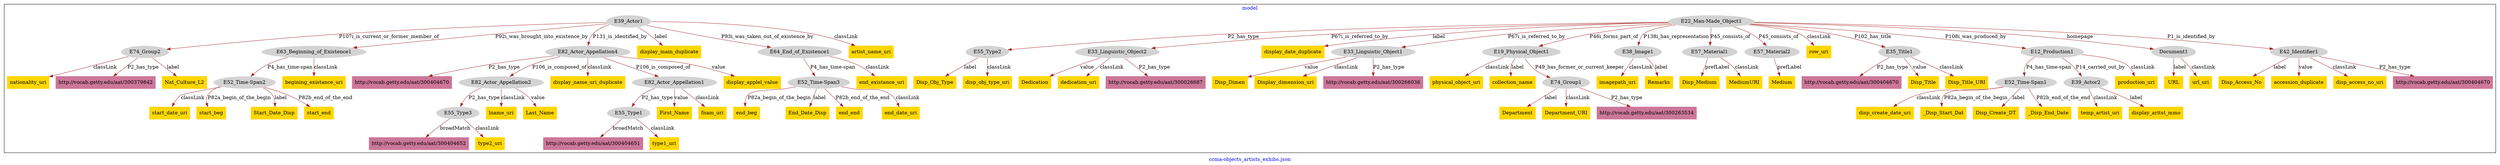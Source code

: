 digraph n0 {
fontcolor="blue"
remincross="true"
label="ccma-objects_artists_exhibs.json"
subgraph cluster {
label="model"
n2[style="filled",color="white",fillcolor="lightgray",label="E52_Time-Span1"];
n3[shape="plaintext",style="filled",fillcolor="gold",label="disp_create_date_uri"];
n4[style="filled",color="white",fillcolor="lightgray",label="E22_Man-Made_Object1"];
n5[style="filled",color="white",fillcolor="lightgray",label="E55_Type2"];
n6[style="filled",color="white",fillcolor="lightgray",label="E33_Linguistic_Object2"];
n7[shape="plaintext",style="filled",fillcolor="gold",label="Dedication"];
n8[shape="plaintext",style="filled",fillcolor="gold",label="display_date_duplicate"];
n9[style="filled",color="white",fillcolor="lightgray",label="E33_Linguistic_Object1"];
n10[shape="plaintext",style="filled",fillcolor="gold",label="Disp_Dimen"];
n11[style="filled",color="white",fillcolor="lightgray",label="E52_Time-Span3"];
n12[shape="plaintext",style="filled",fillcolor="gold",label="end_beg"];
n13[style="filled",color="white",fillcolor="lightgray",label="E52_Time-Span2"];
n14[shape="plaintext",style="filled",fillcolor="gold",label="start_date_uri"];
n15[style="filled",color="white",fillcolor="lightgray",label="E74_Group2"];
n16[shape="plaintext",style="filled",fillcolor="gold",label="nationality_uri"];
n17[style="filled",color="white",fillcolor="lightgray",label="E19_Physical_Object1"];
n18[shape="plaintext",style="filled",fillcolor="gold",label="physical_object_uri"];
n19[style="filled",color="white",fillcolor="lightgray",label="E39_Actor1"];
n20[style="filled",color="white",fillcolor="lightgray",label="E63_Beginning_of_Existence1"];
n21[style="filled",color="white",fillcolor="lightgray",label="E82_Actor_Appellation4"];
n22[shape="plaintext",style="filled",fillcolor="#CC7799",label="http://vocab.getty.edu/aat/300404670"];
n23[style="filled",color="white",fillcolor="lightgray",label="E38_Image1"];
n24[shape="plaintext",style="filled",fillcolor="gold",label="imagepath_uri"];
n25[shape="plaintext",style="filled",fillcolor="gold",label="collection_name"];
n26[style="filled",color="white",fillcolor="lightgray",label="E55_Type1"];
n27[shape="plaintext",style="filled",fillcolor="#CC7799",label="http://vocab.getty.edu/aat/300404651"];
n28[style="filled",color="white",fillcolor="lightgray",label="E55_Type3"];
n29[shape="plaintext",style="filled",fillcolor="#CC7799",label="http://vocab.getty.edu/aat/300404652"];
n30[shape="plaintext",style="filled",fillcolor="gold",label="display_main_duplicate"];
n31[style="filled",color="white",fillcolor="lightgray",label="E82_Actor_Appellation2"];
n32[style="filled",color="white",fillcolor="lightgray",label="E57_Material1"];
n33[shape="plaintext",style="filled",fillcolor="gold",label="Disp_Medium"];
n34[shape="plaintext",style="filled",fillcolor="gold",label="dedication_uri"];
n35[shape="plaintext",style="filled",fillcolor="gold",label="End_Date_Disp"];
n36[shape="plaintext",style="filled",fillcolor="gold",label="display_name_uri_duplicate"];
n37[shape="plaintext",style="filled",fillcolor="gold",label="Disp_Obj_Type"];
n38[style="filled",color="white",fillcolor="lightgray",label="E82_Actor_Appellation1"];
n39[shape="plaintext",style="filled",fillcolor="gold",label="First_Name"];
n40[style="filled",color="white",fillcolor="lightgray",label="E57_Material2"];
n41[shape="plaintext",style="filled",fillcolor="gold",label="Medium"];
n42[shape="plaintext",style="filled",fillcolor="gold",label="start_beg"];
n43[shape="plaintext",style="filled",fillcolor="gold",label="row_uri"];
n44[shape="plaintext",style="filled",fillcolor="gold",label="end_end"];
n45[style="filled",color="white",fillcolor="lightgray",label="E35_Title1"];
n46[shape="plaintext",style="filled",fillcolor="#CC7799",label="http://vocab.getty.edu/aat/300404670"];
n47[shape="plaintext",style="filled",fillcolor="gold",label="Disp_Title"];
n48[style="filled",color="white",fillcolor="lightgray",label="E64_End_of_Existence1"];
n49[style="filled",color="white",fillcolor="lightgray",label="E12_Production1"];
n50[style="filled",color="white",fillcolor="lightgray",label="E39_Actor2"];
n51[shape="plaintext",style="filled",fillcolor="gold",label="begining_existance_uri"];
n52[shape="plaintext",style="filled",fillcolor="gold",label="disp_obj_type_uri"];
n53[shape="plaintext",style="filled",fillcolor="gold",label="_Disp_Start_Dat"];
n54[style="filled",color="white",fillcolor="lightgray",label="E74_Group1"];
n55[shape="plaintext",style="filled",fillcolor="gold",label="Department"];
n56[shape="plaintext",style="filled",fillcolor="gold",label="Disp_Create_DT"];
n57[shape="plaintext",style="filled",fillcolor="gold",label="Department_URI"];
n58[style="filled",color="white",fillcolor="lightgray",label="Document1"];
n59[shape="plaintext",style="filled",fillcolor="gold",label="URL"];
n60[shape="plaintext",style="filled",fillcolor="gold",label="Start_Date_Disp"];
n61[shape="plaintext",style="filled",fillcolor="gold",label="url_uri"];
n62[shape="plaintext",style="filled",fillcolor="gold",label="artist_name_uri"];
n63[style="filled",color="white",fillcolor="lightgray",label="E42_Identifier1"];
n64[shape="plaintext",style="filled",fillcolor="gold",label="Disp_Access_No"];
n65[shape="plaintext",style="filled",fillcolor="gold",label="end_date_uri"];
n66[shape="plaintext",style="filled",fillcolor="#CC7799",label="http://vocab.getty.edu/aat/300379842"];
n67[shape="plaintext",style="filled",fillcolor="gold",label="production_uri"];
n68[shape="plaintext",style="filled",fillcolor="gold",label="accession_duplicate"];
n69[shape="plaintext",style="filled",fillcolor="gold",label="MediumURI"];
n70[shape="plaintext",style="filled",fillcolor="gold",label="temp_artist_uri"];
n71[shape="plaintext",style="filled",fillcolor="#CC7799",label="http://vocab.getty.edu/aat/300026687"];
n72[shape="plaintext",style="filled",fillcolor="gold",label="type2_uri"];
n73[shape="plaintext",style="filled",fillcolor="gold",label="Nat_Culture_L2"];
n74[shape="plaintext",style="filled",fillcolor="gold",label="disp_access_no_uri"];
n75[shape="plaintext",style="filled",fillcolor="gold",label="display_applel_value"];
n76[shape="plaintext",style="filled",fillcolor="#CC7799",label="http://vocab.getty.edu/aat/300263534"];
n77[shape="plaintext",style="filled",fillcolor="gold",label="_Disp_End_Date"];
n78[shape="plaintext",style="filled",fillcolor="gold",label="lname_uri"];
n79[shape="plaintext",style="filled",fillcolor="gold",label="type1_uri"];
n80[shape="plaintext",style="filled",fillcolor="gold",label="start_end"];
n81[shape="plaintext",style="filled",fillcolor="gold",label="Last_Name"];
n82[shape="plaintext",style="filled",fillcolor="gold",label="end_existance_uri"];
n83[shape="plaintext",style="filled",fillcolor="gold",label="Remarks"];
n84[shape="plaintext",style="filled",fillcolor="#CC7799",label="http://vocab.getty.edu/aat/300404670"];
n85[shape="plaintext",style="filled",fillcolor="gold",label="Display_dimension_uri"];
n86[shape="plaintext",style="filled",fillcolor="gold",label="display_aritst_mmo"];
n87[shape="plaintext",style="filled",fillcolor="#CC7799",label="http://vocab.getty.edu/aat/300266036"];
n88[shape="plaintext",style="filled",fillcolor="gold",label="Disp_Title_URI"];
n89[shape="plaintext",style="filled",fillcolor="gold",label="fnam_uri"];
}
n2 -> n3[color="brown",fontcolor="black",label="classLink"]
n4 -> n5[color="brown",fontcolor="black",label="P2_has_type"]
n6 -> n7[color="brown",fontcolor="black",label="value"]
n4 -> n8[color="brown",fontcolor="black",label="label"]
n9 -> n10[color="brown",fontcolor="black",label="value"]
n11 -> n12[color="brown",fontcolor="black",label="P82a_begin_of_the_begin"]
n13 -> n14[color="brown",fontcolor="black",label="classLink"]
n15 -> n16[color="brown",fontcolor="black",label="classLink"]
n17 -> n18[color="brown",fontcolor="black",label="classLink"]
n19 -> n20[color="brown",fontcolor="black",label="P92i_was_brought_into_existence_by"]
n21 -> n22[color="brown",fontcolor="black",label="P2_has_type"]
n23 -> n24[color="brown",fontcolor="black",label="classLink"]
n17 -> n25[color="brown",fontcolor="black",label="label"]
n26 -> n27[color="brown",fontcolor="black",label="broadMatch"]
n28 -> n29[color="brown",fontcolor="black",label="broadMatch"]
n19 -> n30[color="brown",fontcolor="black",label="label"]
n31 -> n28[color="brown",fontcolor="black",label="P2_has_type"]
n32 -> n33[color="brown",fontcolor="black",label="prefLabel"]
n6 -> n34[color="brown",fontcolor="black",label="classLink"]
n11 -> n35[color="brown",fontcolor="black",label="label"]
n21 -> n36[color="brown",fontcolor="black",label="classLink"]
n5 -> n37[color="brown",fontcolor="black",label="label"]
n38 -> n39[color="brown",fontcolor="black",label="value"]
n40 -> n41[color="brown",fontcolor="black",label="prefLabel"]
n13 -> n42[color="brown",fontcolor="black",label="P82a_begin_of_the_begin"]
n4 -> n43[color="brown",fontcolor="black",label="classLink"]
n11 -> n44[color="brown",fontcolor="black",label="P82b_end_of_the_end"]
n45 -> n46[color="brown",fontcolor="black",label="P2_has_type"]
n45 -> n47[color="brown",fontcolor="black",label="value"]
n4 -> n32[color="brown",fontcolor="black",label="P45_consists_of"]
n4 -> n40[color="brown",fontcolor="black",label="P45_consists_of"]
n48 -> n11[color="brown",fontcolor="black",label="P4_has_time-span"]
n49 -> n50[color="brown",fontcolor="black",label="P14_carried_out_by"]
n20 -> n51[color="brown",fontcolor="black",label="classLink"]
n5 -> n52[color="brown",fontcolor="black",label="classLink"]
n2 -> n53[color="brown",fontcolor="black",label="P82a_begin_of_the_begin"]
n4 -> n23[color="brown",fontcolor="black",label="P138i_has_representation"]
n54 -> n55[color="brown",fontcolor="black",label="label"]
n2 -> n56[color="brown",fontcolor="black",label="label"]
n54 -> n57[color="brown",fontcolor="black",label="classLink"]
n58 -> n59[color="brown",fontcolor="black",label="label"]
n13 -> n60[color="brown",fontcolor="black",label="label"]
n38 -> n26[color="brown",fontcolor="black",label="P2_has_type"]
n58 -> n61[color="brown",fontcolor="black",label="classLink"]
n4 -> n49[color="brown",fontcolor="black",label="P108i_was_produced_by"]
n19 -> n62[color="brown",fontcolor="black",label="classLink"]
n4 -> n63[color="brown",fontcolor="black",label="P1_is_identified_by"]
n63 -> n64[color="brown",fontcolor="black",label="label"]
n11 -> n65[color="brown",fontcolor="black",label="classLink"]
n19 -> n21[color="brown",fontcolor="black",label="P131_is_identified_by"]
n21 -> n38[color="brown",fontcolor="black",label="P106_is_composed_of"]
n21 -> n31[color="brown",fontcolor="black",label="P106_is_composed_of"]
n20 -> n13[color="brown",fontcolor="black",label="P4_has_time-span"]
n15 -> n66[color="brown",fontcolor="black",label="P2_has_type"]
n49 -> n67[color="brown",fontcolor="black",label="classLink"]
n63 -> n68[color="brown",fontcolor="black",label="value"]
n17 -> n54[color="brown",fontcolor="black",label="P49_has_former_or_current_keeper"]
n32 -> n69[color="brown",fontcolor="black",label="classLink"]
n50 -> n70[color="brown",fontcolor="black",label="classLink"]
n4 -> n58[color="brown",fontcolor="black",label="homepage"]
n6 -> n71[color="brown",fontcolor="black",label="P2_has_type"]
n19 -> n48[color="brown",fontcolor="black",label="P93i_was_taken_out_of_existence_by"]
n49 -> n2[color="brown",fontcolor="black",label="P4_has_time-span"]
n19 -> n15[color="brown",fontcolor="black",label="P107i_is_current_or_former_member_of"]
n28 -> n72[color="brown",fontcolor="black",label="classLink"]
n4 -> n45[color="brown",fontcolor="black",label="P102_has_title"]
n15 -> n73[color="brown",fontcolor="black",label="label"]
n63 -> n74[color="brown",fontcolor="black",label="classLink"]
n4 -> n17[color="brown",fontcolor="black",label="P46i_forms_part_of"]
n21 -> n75[color="brown",fontcolor="black",label="value"]
n54 -> n76[color="brown",fontcolor="black",label="P2_has_type"]
n4 -> n9[color="brown",fontcolor="black",label="P67i_is_referred_to_by"]
n4 -> n6[color="brown",fontcolor="black",label="P67i_is_referred_to_by"]
n2 -> n77[color="brown",fontcolor="black",label="P82b_end_of_the_end"]
n31 -> n78[color="brown",fontcolor="black",label="classLink"]
n26 -> n79[color="brown",fontcolor="black",label="classLink"]
n13 -> n80[color="brown",fontcolor="black",label="P82b_end_of_the_end"]
n31 -> n81[color="brown",fontcolor="black",label="value"]
n48 -> n82[color="brown",fontcolor="black",label="classLink"]
n23 -> n83[color="brown",fontcolor="black",label="label"]
n63 -> n84[color="brown",fontcolor="black",label="P2_has_type"]
n9 -> n85[color="brown",fontcolor="black",label="classLink"]
n50 -> n86[color="brown",fontcolor="black",label="label"]
n9 -> n87[color="brown",fontcolor="black",label="P2_has_type"]
n45 -> n88[color="brown",fontcolor="black",label="classLink"]
n38 -> n89[color="brown",fontcolor="black",label="classLink"]
}

